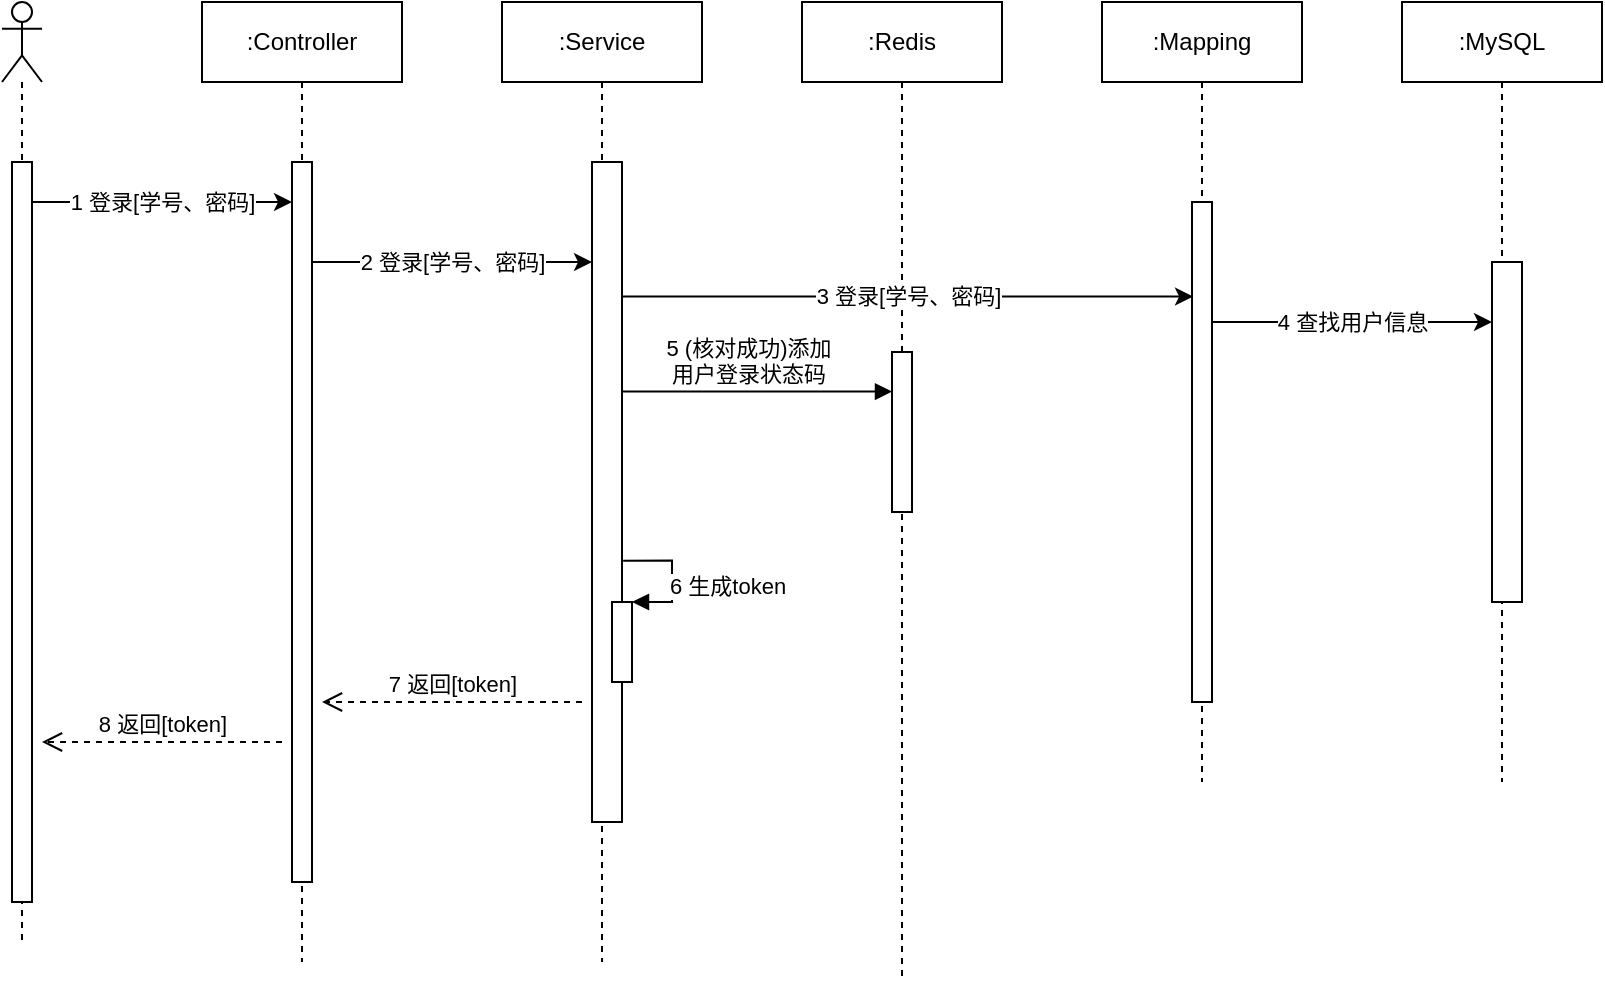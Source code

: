 <mxfile version="13.7.3" type="device"><diagram id="GYSIH7stt3U3hZf0hOmi" name="第 1 页"><mxGraphModel dx="1037" dy="609" grid="1" gridSize="10" guides="1" tooltips="1" connect="1" arrows="1" fold="1" page="1" pageScale="1" pageWidth="827" pageHeight="1169" math="0" shadow="0"><root><mxCell id="0"/><mxCell id="1" parent="0"/><mxCell id="zpTggmYPRfHFjRC12V-S-33" value="5 (核对成功)添加&lt;br&gt;用户登录状态码" style="html=1;verticalAlign=bottom;endArrow=block;" parent="1" target="zpTggmYPRfHFjRC12V-S-30" edge="1"><mxGeometry width="80" relative="1" as="geometry"><mxPoint x="314" y="264.76" as="sourcePoint"/><mxPoint x="394" y="264.76" as="targetPoint"/></mxGeometry></mxCell><mxCell id="zpTggmYPRfHFjRC12V-S-4" value="" style="shape=umlLifeline;participant=umlActor;perimeter=lifelinePerimeter;whiteSpace=wrap;html=1;container=1;collapsible=0;recursiveResize=0;verticalAlign=top;spacingTop=36;outlineConnect=0;" parent="1" vertex="1"><mxGeometry x="14" y="70" width="20" height="470" as="geometry"/></mxCell><mxCell id="zpTggmYPRfHFjRC12V-S-5" value="" style="html=1;points=[];perimeter=orthogonalPerimeter;" parent="zpTggmYPRfHFjRC12V-S-4" vertex="1"><mxGeometry x="5" y="80" width="10" height="370" as="geometry"/></mxCell><mxCell id="zpTggmYPRfHFjRC12V-S-6" value=":Controller" style="shape=umlLifeline;perimeter=lifelinePerimeter;whiteSpace=wrap;html=1;container=1;collapsible=0;recursiveResize=0;outlineConnect=0;" parent="1" vertex="1"><mxGeometry x="114" y="70" width="100" height="480" as="geometry"/></mxCell><mxCell id="zpTggmYPRfHFjRC12V-S-7" value="" style="html=1;points=[];perimeter=orthogonalPerimeter;" parent="zpTggmYPRfHFjRC12V-S-6" vertex="1"><mxGeometry x="45" y="80" width="10" height="360" as="geometry"/></mxCell><mxCell id="zpTggmYPRfHFjRC12V-S-8" value=":Service" style="shape=umlLifeline;perimeter=lifelinePerimeter;whiteSpace=wrap;html=1;container=1;collapsible=0;recursiveResize=0;outlineConnect=0;" parent="1" vertex="1"><mxGeometry x="264" y="70" width="100" height="480" as="geometry"/></mxCell><mxCell id="zpTggmYPRfHFjRC12V-S-9" value="" style="html=1;points=[];perimeter=orthogonalPerimeter;" parent="zpTggmYPRfHFjRC12V-S-8" vertex="1"><mxGeometry x="45" y="80" width="15" height="330" as="geometry"/></mxCell><mxCell id="zpTggmYPRfHFjRC12V-S-35" value="" style="html=1;points=[];perimeter=orthogonalPerimeter;strokeWidth=1;" parent="zpTggmYPRfHFjRC12V-S-8" vertex="1"><mxGeometry x="55" y="300" width="10" height="40" as="geometry"/></mxCell><mxCell id="zpTggmYPRfHFjRC12V-S-36" value="6 生成token" style="edgeStyle=orthogonalEdgeStyle;html=1;align=left;spacingLeft=2;endArrow=block;rounded=0;entryX=1;entryY=0;exitX=1.038;exitY=0.604;exitDx=0;exitDy=0;exitPerimeter=0;" parent="zpTggmYPRfHFjRC12V-S-8" source="zpTggmYPRfHFjRC12V-S-9" target="zpTggmYPRfHFjRC12V-S-35" edge="1"><mxGeometry x="0.158" y="-5" relative="1" as="geometry"><mxPoint x="60" y="280" as="sourcePoint"/><Array as="points"><mxPoint x="85" y="279"/><mxPoint x="85" y="300"/></Array><mxPoint as="offset"/></mxGeometry></mxCell><mxCell id="zpTggmYPRfHFjRC12V-S-10" value=":Redis" style="shape=umlLifeline;perimeter=lifelinePerimeter;whiteSpace=wrap;html=1;container=1;collapsible=0;recursiveResize=0;outlineConnect=0;" parent="1" vertex="1"><mxGeometry x="414" y="70" width="100" height="490" as="geometry"/></mxCell><mxCell id="zpTggmYPRfHFjRC12V-S-30" value="" style="html=1;points=[];perimeter=orthogonalPerimeter;strokeWidth=1;" parent="zpTggmYPRfHFjRC12V-S-10" vertex="1"><mxGeometry x="45" y="175" width="10" height="80" as="geometry"/></mxCell><mxCell id="zpTggmYPRfHFjRC12V-S-12" value=":Mapping" style="shape=umlLifeline;perimeter=lifelinePerimeter;whiteSpace=wrap;html=1;container=1;collapsible=0;recursiveResize=0;outlineConnect=0;" parent="1" vertex="1"><mxGeometry x="564" y="70" width="100" height="390" as="geometry"/></mxCell><mxCell id="zpTggmYPRfHFjRC12V-S-13" value="" style="html=1;points=[];perimeter=orthogonalPerimeter;" parent="zpTggmYPRfHFjRC12V-S-12" vertex="1"><mxGeometry x="45" y="100" width="10" height="250" as="geometry"/></mxCell><mxCell id="zpTggmYPRfHFjRC12V-S-14" value="1 登录[学号、密码]" style="edgeStyle=orthogonalEdgeStyle;rounded=0;orthogonalLoop=1;jettySize=auto;html=1;" parent="1" source="zpTggmYPRfHFjRC12V-S-5" target="zpTggmYPRfHFjRC12V-S-7" edge="1"><mxGeometry relative="1" as="geometry"><Array as="points"><mxPoint x="114" y="170"/><mxPoint x="114" y="170"/></Array></mxGeometry></mxCell><mxCell id="zpTggmYPRfHFjRC12V-S-15" value="2 登录[学号、密码]" style="edgeStyle=orthogonalEdgeStyle;rounded=0;orthogonalLoop=1;jettySize=auto;html=1;" parent="1" source="zpTggmYPRfHFjRC12V-S-7" target="zpTggmYPRfHFjRC12V-S-9" edge="1"><mxGeometry relative="1" as="geometry"><Array as="points"><mxPoint x="264" y="200"/><mxPoint x="264" y="200"/></Array></mxGeometry></mxCell><mxCell id="zpTggmYPRfHFjRC12V-S-16" value="3 登录[学号、密码]" style="edgeStyle=orthogonalEdgeStyle;rounded=0;orthogonalLoop=1;jettySize=auto;html=1;entryX=0.053;entryY=0.189;entryDx=0;entryDy=0;entryPerimeter=0;" parent="1" source="zpTggmYPRfHFjRC12V-S-9" target="zpTggmYPRfHFjRC12V-S-13" edge="1"><mxGeometry relative="1" as="geometry"><mxPoint x="584" y="217" as="targetPoint"/><Array as="points"><mxPoint x="574" y="217"/></Array></mxGeometry></mxCell><mxCell id="zpTggmYPRfHFjRC12V-S-18" value=":MySQL" style="shape=umlLifeline;perimeter=lifelinePerimeter;whiteSpace=wrap;html=1;container=1;collapsible=0;recursiveResize=0;outlineConnect=0;" parent="1" vertex="1"><mxGeometry x="714" y="70" width="100" height="390" as="geometry"/></mxCell><mxCell id="zpTggmYPRfHFjRC12V-S-19" value="" style="html=1;points=[];perimeter=orthogonalPerimeter;" parent="zpTggmYPRfHFjRC12V-S-18" vertex="1"><mxGeometry x="45" y="130" width="15" height="170" as="geometry"/></mxCell><mxCell id="zpTggmYPRfHFjRC12V-S-22" value="4 查找用户信息" style="edgeStyle=orthogonalEdgeStyle;rounded=0;orthogonalLoop=1;jettySize=auto;html=1;" parent="1" source="zpTggmYPRfHFjRC12V-S-13" target="zpTggmYPRfHFjRC12V-S-19" edge="1"><mxGeometry relative="1" as="geometry"><Array as="points"><mxPoint x="754" y="230"/><mxPoint x="754" y="230"/></Array></mxGeometry></mxCell><mxCell id="zpTggmYPRfHFjRC12V-S-38" value="7 返回[token]" style="html=1;verticalAlign=bottom;endArrow=open;dashed=1;endSize=8;" parent="1" edge="1"><mxGeometry relative="1" as="geometry"><mxPoint x="304" y="420" as="sourcePoint"/><mxPoint x="174" y="420" as="targetPoint"/></mxGeometry></mxCell><mxCell id="zpTggmYPRfHFjRC12V-S-39" value="8 返回[token]" style="html=1;verticalAlign=bottom;endArrow=open;dashed=1;endSize=8;" parent="1" edge="1"><mxGeometry relative="1" as="geometry"><mxPoint x="154" y="440" as="sourcePoint"/><mxPoint x="34" y="440" as="targetPoint"/></mxGeometry></mxCell></root></mxGraphModel></diagram></mxfile>